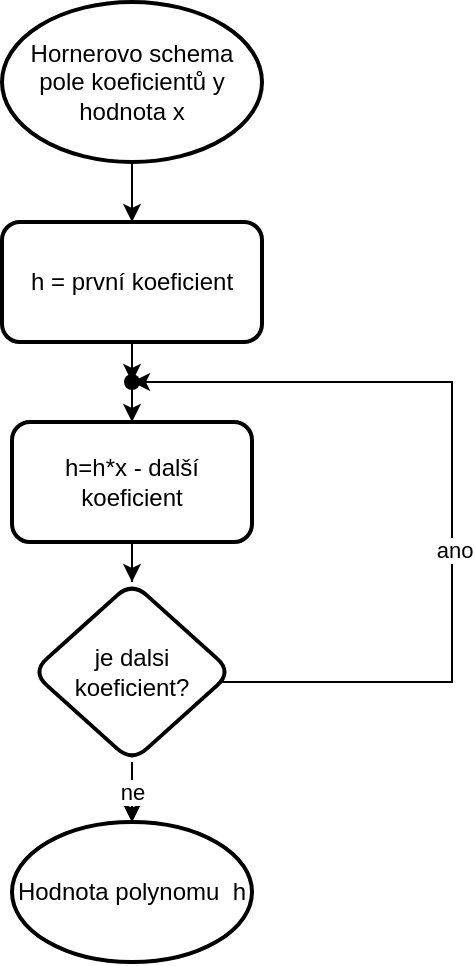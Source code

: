 <mxfile version="20.8.3" type="device"><diagram id="c_DuelAq4znpWjDNNxp6" name="Stránka-1"><mxGraphModel dx="799" dy="454" grid="1" gridSize="10" guides="1" tooltips="1" connect="1" arrows="1" fold="1" page="1" pageScale="1" pageWidth="827" pageHeight="1169" math="0" shadow="0"><root><mxCell id="0"/><mxCell id="1" parent="0"/><mxCell id="akwDqda8X5LvmkKUrEw7-4" value="" style="edgeStyle=orthogonalEdgeStyle;rounded=0;orthogonalLoop=1;jettySize=auto;html=1;" edge="1" parent="1" source="akwDqda8X5LvmkKUrEw7-1" target="akwDqda8X5LvmkKUrEw7-3"><mxGeometry relative="1" as="geometry"/></mxCell><mxCell id="akwDqda8X5LvmkKUrEw7-1" value="&lt;div&gt;Hornerovo schema&lt;/div&gt;&lt;div&gt;pole koeficientů y&lt;/div&gt;&lt;div&gt;hodnota x&lt;br&gt;&lt;/div&gt;" style="strokeWidth=2;html=1;shape=mxgraph.flowchart.start_1;whiteSpace=wrap;" vertex="1" parent="1"><mxGeometry x="75" y="140" width="130" height="80" as="geometry"/></mxCell><mxCell id="akwDqda8X5LvmkKUrEw7-2" value="Hodnota polynomu&amp;nbsp; h " style="strokeWidth=2;html=1;shape=mxgraph.flowchart.start_1;whiteSpace=wrap;" vertex="1" parent="1"><mxGeometry x="80" y="550" width="120" height="70" as="geometry"/></mxCell><mxCell id="akwDqda8X5LvmkKUrEw7-19" style="edgeStyle=orthogonalEdgeStyle;rounded=0;orthogonalLoop=1;jettySize=auto;html=1;entryX=0.693;entryY=0.686;entryDx=0;entryDy=0;entryPerimeter=0;" edge="1" parent="1" source="akwDqda8X5LvmkKUrEw7-3" target="akwDqda8X5LvmkKUrEw7-14"><mxGeometry relative="1" as="geometry"/></mxCell><mxCell id="akwDqda8X5LvmkKUrEw7-3" value="h = první koeficient" style="rounded=1;whiteSpace=wrap;html=1;strokeWidth=2;" vertex="1" parent="1"><mxGeometry x="75" y="250" width="130" height="60" as="geometry"/></mxCell><mxCell id="akwDqda8X5LvmkKUrEw7-9" value="" style="edgeStyle=orthogonalEdgeStyle;rounded=0;orthogonalLoop=1;jettySize=auto;html=1;" edge="1" parent="1" source="akwDqda8X5LvmkKUrEw7-6" target="akwDqda8X5LvmkKUrEw7-8"><mxGeometry relative="1" as="geometry"/></mxCell><mxCell id="akwDqda8X5LvmkKUrEw7-6" value="h=h*x - další koeficient" style="whiteSpace=wrap;html=1;rounded=1;strokeWidth=2;" vertex="1" parent="1"><mxGeometry x="80" y="350" width="120" height="60" as="geometry"/></mxCell><mxCell id="akwDqda8X5LvmkKUrEw7-11" value="" style="edgeStyle=orthogonalEdgeStyle;rounded=0;orthogonalLoop=1;jettySize=auto;html=1;" edge="1" parent="1" source="akwDqda8X5LvmkKUrEw7-8" target="akwDqda8X5LvmkKUrEw7-2"><mxGeometry relative="1" as="geometry"/></mxCell><mxCell id="akwDqda8X5LvmkKUrEw7-12" value="ne" style="edgeStyle=orthogonalEdgeStyle;rounded=0;orthogonalLoop=1;jettySize=auto;html=1;" edge="1" parent="1" source="akwDqda8X5LvmkKUrEw7-8" target="akwDqda8X5LvmkKUrEw7-2"><mxGeometry relative="1" as="geometry"/></mxCell><mxCell id="akwDqda8X5LvmkKUrEw7-15" value="" style="edgeStyle=orthogonalEdgeStyle;rounded=0;orthogonalLoop=1;jettySize=auto;html=1;" edge="1" parent="1" source="akwDqda8X5LvmkKUrEw7-8" target="akwDqda8X5LvmkKUrEw7-14"><mxGeometry relative="1" as="geometry"><Array as="points"><mxPoint x="300" y="480"/><mxPoint x="300" y="330"/></Array></mxGeometry></mxCell><mxCell id="akwDqda8X5LvmkKUrEw7-16" value="&lt;div&gt;ano&lt;/div&gt;" style="edgeLabel;html=1;align=center;verticalAlign=middle;resizable=0;points=[];" vertex="1" connectable="0" parent="akwDqda8X5LvmkKUrEw7-15"><mxGeometry x="-0.145" y="-1" relative="1" as="geometry"><mxPoint as="offset"/></mxGeometry></mxCell><mxCell id="akwDqda8X5LvmkKUrEw7-8" value="je dalsi koeficient?" style="rhombus;whiteSpace=wrap;html=1;rounded=1;strokeWidth=2;" vertex="1" parent="1"><mxGeometry x="90" y="430" width="100" height="90" as="geometry"/></mxCell><mxCell id="akwDqda8X5LvmkKUrEw7-20" style="edgeStyle=orthogonalEdgeStyle;rounded=0;orthogonalLoop=1;jettySize=auto;html=1;entryX=0.5;entryY=0;entryDx=0;entryDy=0;" edge="1" parent="1" source="akwDqda8X5LvmkKUrEw7-14" target="akwDqda8X5LvmkKUrEw7-6"><mxGeometry relative="1" as="geometry"><mxPoint x="270" y="332" as="sourcePoint"/></mxGeometry></mxCell><mxCell id="akwDqda8X5LvmkKUrEw7-14" value="" style="shape=waypoint;sketch=0;size=6;pointerEvents=1;points=[];fillColor=default;resizable=0;rotatable=0;perimeter=centerPerimeter;snapToPoint=1;rounded=1;strokeWidth=2;" vertex="1" parent="1"><mxGeometry x="130" y="320" width="20" height="20" as="geometry"/></mxCell></root></mxGraphModel></diagram></mxfile>